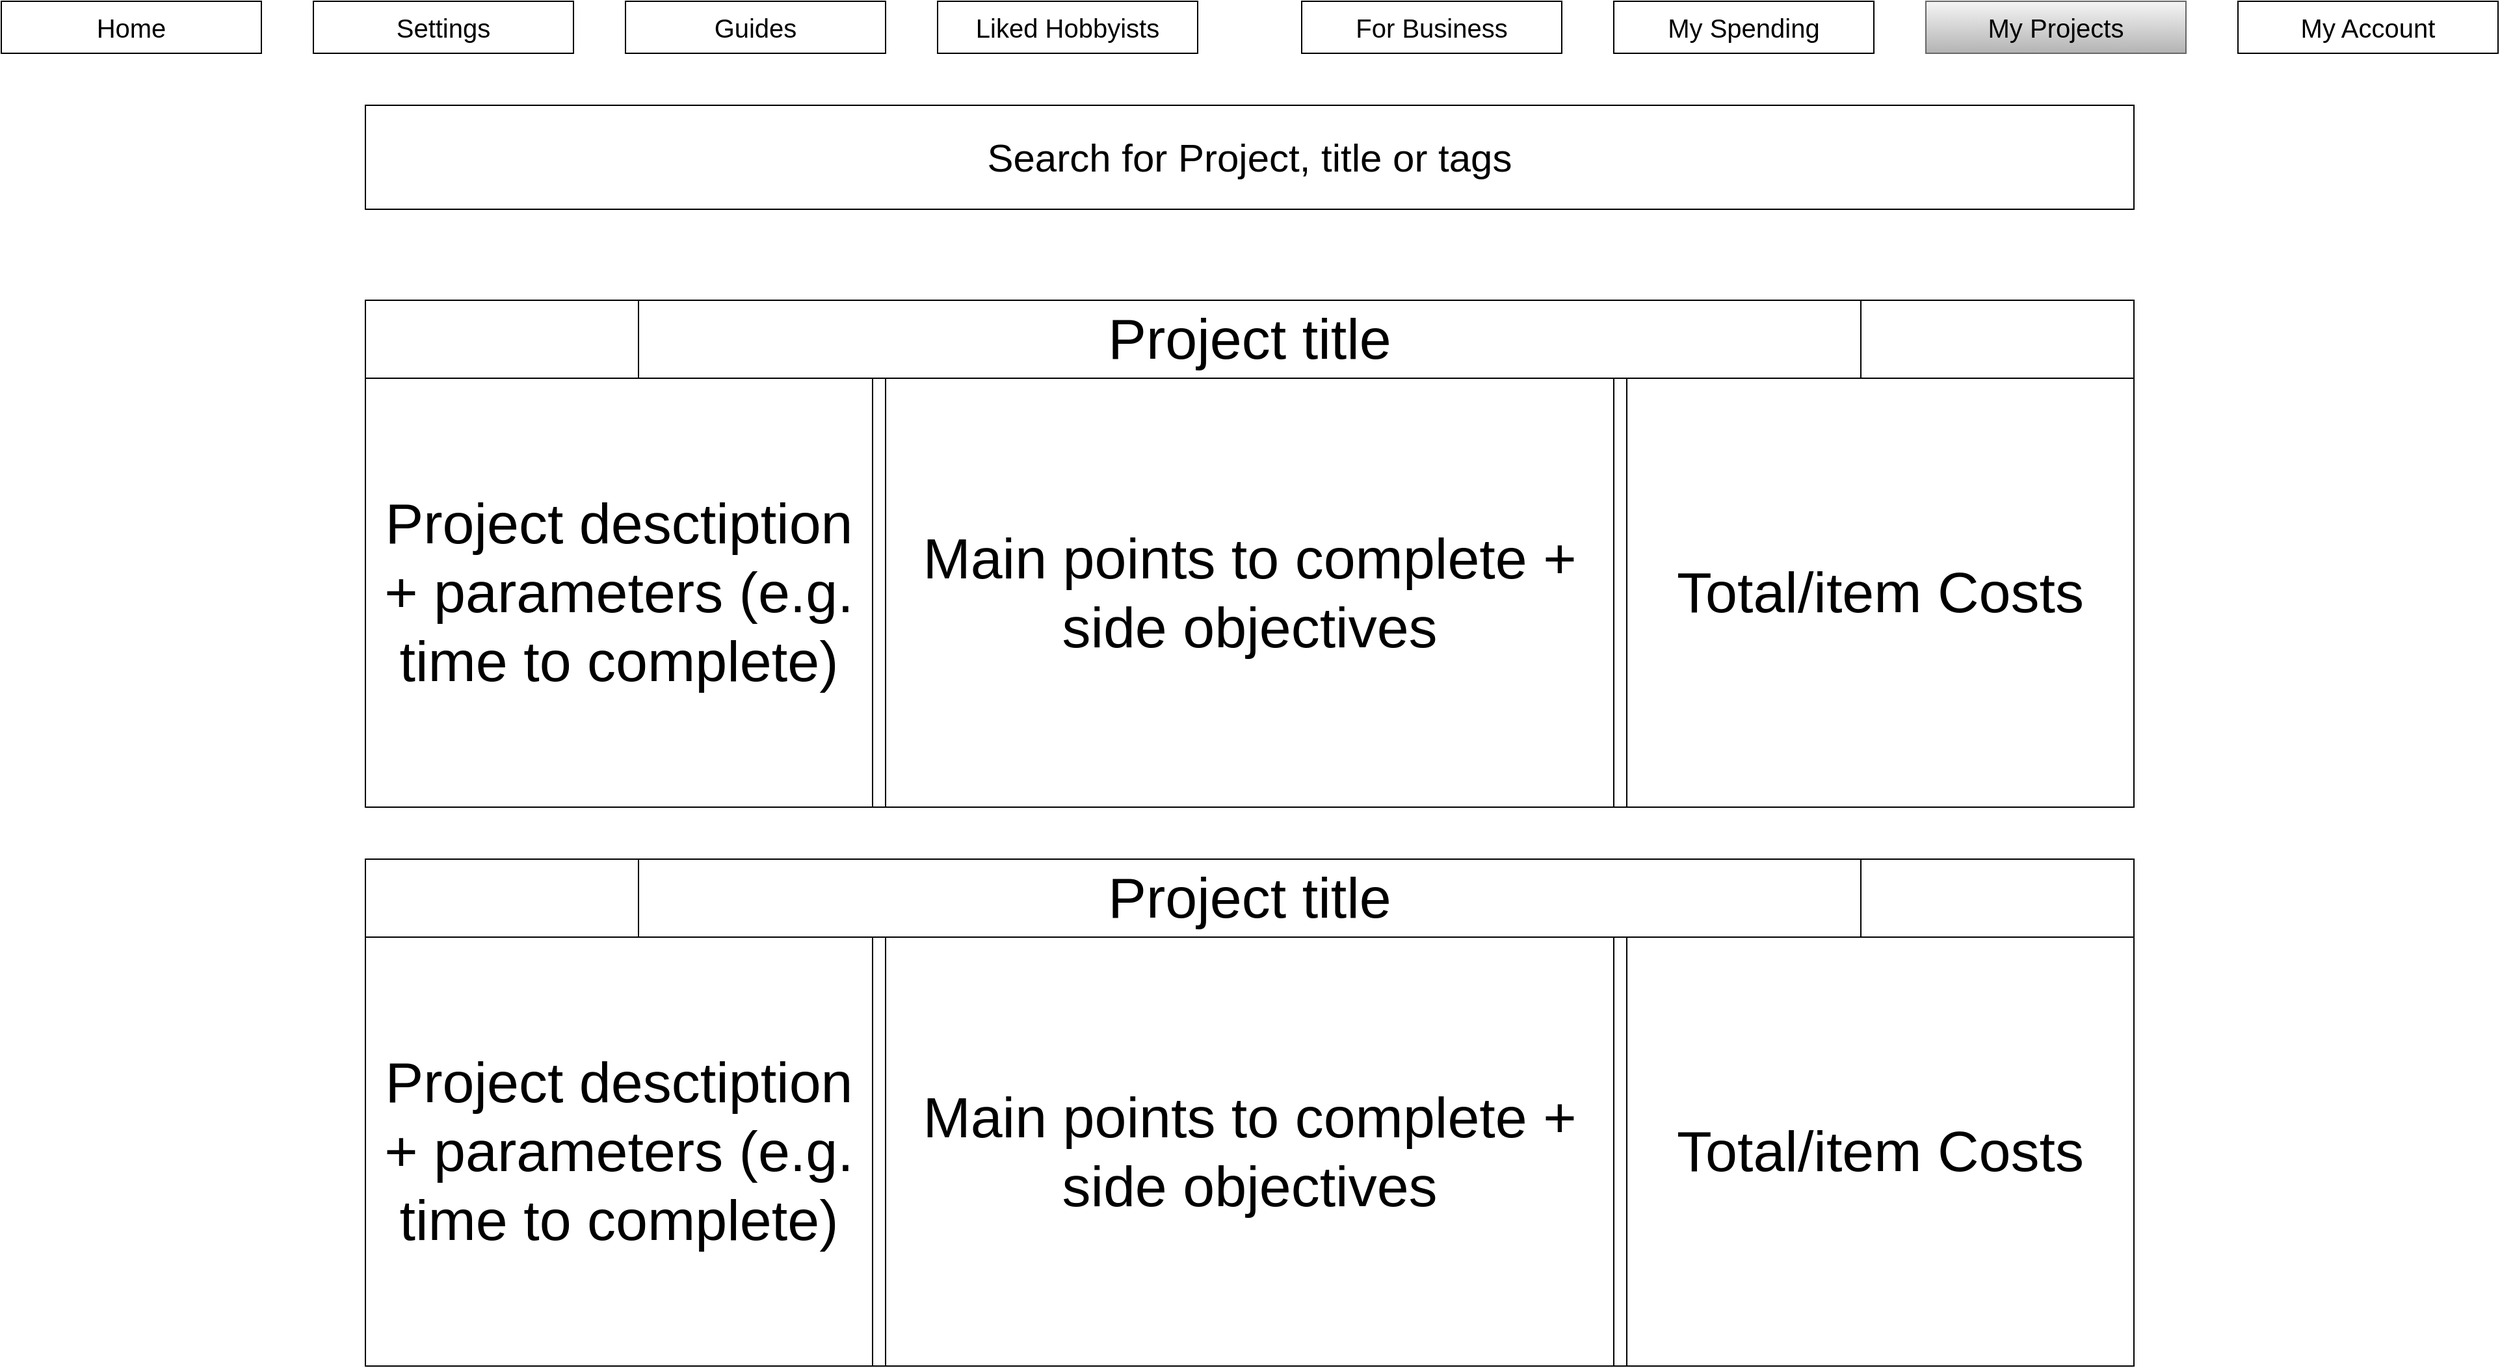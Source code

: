 <mxfile version="20.8.16" type="device" pages="8"><diagram name="Home" id="sbVSTHeEc8Khvn0jCTg0"><mxGraphModel dx="2058" dy="1180" grid="1" gridSize="10" guides="1" tooltips="1" connect="1" arrows="1" fold="1" page="1" pageScale="1" pageWidth="1920" pageHeight="1080" math="0" shadow="0"><root><mxCell id="0"/><mxCell id="1" parent="0"/><mxCell id="GmCFZUTFq7YRnxrkvhaL-1" value="&lt;font style=&quot;font-size: 20px;&quot;&gt;Home&lt;/font&gt;" style="rounded=0;whiteSpace=wrap;html=1;" parent="1" vertex="1"><mxGeometry width="200" height="40" as="geometry"/></mxCell><mxCell id="GmCFZUTFq7YRnxrkvhaL-2" value="&lt;font style=&quot;font-size: 20px;&quot;&gt;My Account&lt;/font&gt;" style="rounded=0;whiteSpace=wrap;html=1;" parent="1" vertex="1"><mxGeometry x="1720" width="200" height="40" as="geometry"/></mxCell><mxCell id="GmCFZUTFq7YRnxrkvhaL-3" value="" style="rounded=0;whiteSpace=wrap;html=1;" parent="1" vertex="1"><mxGeometry x="280" y="230" width="1360" height="390" as="geometry"/></mxCell><mxCell id="GmCFZUTFq7YRnxrkvhaL-6" value="&lt;font style=&quot;font-size: 30px;&quot;&gt;Search for Project, title or tags&lt;/font&gt;" style="rounded=0;whiteSpace=wrap;html=1;" parent="1" vertex="1"><mxGeometry x="280" y="80" width="1360" height="80" as="geometry"/></mxCell><mxCell id="GmCFZUTFq7YRnxrkvhaL-7" value="&lt;font style=&quot;font-size: 20px;&quot;&gt;My Projects&lt;/font&gt;" style="rounded=0;whiteSpace=wrap;html=1;fillColor=#f5f5f5;gradientColor=#b3b3b3;strokeColor=#666666;" parent="1" vertex="1"><mxGeometry x="1480" width="200" height="40" as="geometry"/></mxCell><mxCell id="GmCFZUTFq7YRnxrkvhaL-8" value="&lt;font style=&quot;font-size: 20px;&quot;&gt;My Spending&lt;/font&gt;" style="rounded=0;whiteSpace=wrap;html=1;" parent="1" vertex="1"><mxGeometry x="1240" width="200" height="40" as="geometry"/></mxCell><mxCell id="GmCFZUTFq7YRnxrkvhaL-9" value="&lt;span style=&quot;font-size: 20px;&quot;&gt;Guides&lt;/span&gt;" style="rounded=0;whiteSpace=wrap;html=1;" parent="1" vertex="1"><mxGeometry x="480" width="200" height="40" as="geometry"/></mxCell><mxCell id="GmCFZUTFq7YRnxrkvhaL-10" value="&lt;span style=&quot;font-size: 20px;&quot;&gt;Liked Hobbyists&lt;/span&gt;" style="rounded=0;whiteSpace=wrap;html=1;" parent="1" vertex="1"><mxGeometry x="720" width="200" height="40" as="geometry"/></mxCell><mxCell id="GmCFZUTFq7YRnxrkvhaL-14" value="&lt;font style=&quot;font-size: 44px;&quot;&gt;Project title&lt;/font&gt;" style="rounded=0;whiteSpace=wrap;html=1;fontSize=24;" parent="1" vertex="1"><mxGeometry x="490" y="230" width="940" height="60" as="geometry"/></mxCell><mxCell id="85s8WxTEaQHtq8wKrOcY-1" value="&lt;span style=&quot;font-size: 20px;&quot;&gt;Settings&lt;/span&gt;" style="rounded=0;whiteSpace=wrap;html=1;" parent="1" vertex="1"><mxGeometry x="240" width="200" height="40" as="geometry"/></mxCell><mxCell id="85s8WxTEaQHtq8wKrOcY-2" value="&lt;span style=&quot;font-size: 20px;&quot;&gt;For Business&lt;/span&gt;" style="rounded=0;whiteSpace=wrap;html=1;" parent="1" vertex="1"><mxGeometry x="1000" width="200" height="40" as="geometry"/></mxCell><mxCell id="6GzSkNBztlolmLq8m_NZ-1" value="&lt;font style=&quot;font-size: 44px;&quot;&gt;Total/item Costs&lt;/font&gt;" style="rounded=0;whiteSpace=wrap;html=1;" parent="1" vertex="1"><mxGeometry x="1250" y="290" width="390" height="330" as="geometry"/></mxCell><mxCell id="6GzSkNBztlolmLq8m_NZ-2" value="&lt;font style=&quot;font-size: 44px;&quot;&gt;Main points to complete + side objectives&lt;/font&gt;" style="rounded=0;whiteSpace=wrap;html=1;" parent="1" vertex="1"><mxGeometry x="680" y="290" width="560" height="330" as="geometry"/></mxCell><mxCell id="6GzSkNBztlolmLq8m_NZ-6" value="&lt;font style=&quot;font-size: 44px;&quot;&gt;Project desctiption + parameters (e.g. time to complete)&lt;/font&gt;" style="rounded=0;whiteSpace=wrap;html=1;" parent="1" vertex="1"><mxGeometry x="280" y="290" width="390" height="330" as="geometry"/></mxCell><mxCell id="6HMqZtau38CB8WzoDewl-3" value="" style="rounded=0;whiteSpace=wrap;html=1;" vertex="1" parent="1"><mxGeometry x="280" y="660" width="1360" height="390" as="geometry"/></mxCell><mxCell id="6HMqZtau38CB8WzoDewl-4" value="&lt;font style=&quot;font-size: 44px;&quot;&gt;Project title&lt;/font&gt;" style="rounded=0;whiteSpace=wrap;html=1;fontSize=24;" vertex="1" parent="1"><mxGeometry x="490" y="660" width="940" height="60" as="geometry"/></mxCell><mxCell id="6HMqZtau38CB8WzoDewl-5" value="&lt;font style=&quot;font-size: 44px;&quot;&gt;Total/item Costs&lt;/font&gt;" style="rounded=0;whiteSpace=wrap;html=1;" vertex="1" parent="1"><mxGeometry x="1250" y="720" width="390" height="330" as="geometry"/></mxCell><mxCell id="6HMqZtau38CB8WzoDewl-6" value="&lt;font style=&quot;font-size: 44px;&quot;&gt;Main points to complete + side objectives&lt;/font&gt;" style="rounded=0;whiteSpace=wrap;html=1;" vertex="1" parent="1"><mxGeometry x="680" y="720" width="560" height="330" as="geometry"/></mxCell><mxCell id="6HMqZtau38CB8WzoDewl-7" value="&lt;font style=&quot;font-size: 44px;&quot;&gt;Project desctiption + parameters (e.g. time to complete)&lt;/font&gt;" style="rounded=0;whiteSpace=wrap;html=1;" vertex="1" parent="1"><mxGeometry x="280" y="720" width="390" height="330" as="geometry"/></mxCell></root></mxGraphModel></diagram><diagram id="O-eFL_353cK5m40JCmFn" name="My Spending"><mxGraphModel grid="1" page="1" gridSize="10" guides="1" tooltips="1" connect="1" arrows="1" fold="1" pageScale="1" pageWidth="1920" pageHeight="1080" math="0" shadow="0">&#xa;      <root>&#xa;        <mxCell id="0"/>&#xa;        <mxCell id="1" parent="0"/>&#xa;        <mxCell id="Qk-C6yxF5CyuzVPuHcHw-1" value="&lt;font style=&quot;font-size: 40px;&quot;&gt;My Spending&lt;/font&gt;" style="rounded=0;whiteSpace=wrap;html=1;" vertex="1" parent="1">&#xa;          <mxGeometry x="440" y="40" width="1040" height="80" as="geometry"/>&#xa;        </mxCell>&#xa;        <mxCell id="Qk-C6yxF5CyuzVPuHcHw-2" value="&lt;font style=&quot;font-size: 40px;&quot;&gt;Project - Drop Down&lt;/font&gt;" style="rounded=0;whiteSpace=wrap;html=1;" vertex="1" parent="1">&#xa;          <mxGeometry x="80" y="160" width="640" height="80" as="geometry"/>&#xa;        </mxCell>&#xa;        <mxCell id="rQ4TsWxULD3wKWpOytbA-2" style="edgeStyle=orthogonalEdgeStyle;rounded=0;orthogonalLoop=1;jettySize=auto;html=1;exitX=1;exitY=1;exitDx=0;exitDy=0;entryX=0.5;entryY=0;entryDx=0;entryDy=0;" edge="1" parent="1" source="Qk-C6yxF5CyuzVPuHcHw-3" target="Qk-C6yxF5CyuzVPuHcHw-8">&#xa;          <mxGeometry relative="1" as="geometry"/>&#xa;        </mxCell>&#xa;        <mxCell id="Qk-C6yxF5CyuzVPuHcHw-3" value="&lt;font style=&quot;font-size: 40px;&quot;&gt;List&lt;/font&gt;" style="rounded=0;whiteSpace=wrap;html=1;" vertex="1" parent="1">&#xa;          <mxGeometry x="80" y="280" width="320" height="360" as="geometry"/>&#xa;        </mxCell>&#xa;        <mxCell id="Qk-C6yxF5CyuzVPuHcHw-4" value="&lt;font style=&quot;font-size: 40px;&quot;&gt;Price&lt;/font&gt;" style="rounded=0;whiteSpace=wrap;html=1;" vertex="1" parent="1">&#xa;          <mxGeometry x="400" y="280" width="160" height="360" as="geometry"/>&#xa;        </mxCell>&#xa;        <mxCell id="Qk-C6yxF5CyuzVPuHcHw-5" value="&lt;span style=&quot;font-size: 40px;&quot;&gt;Graph (Likely Pie chart but bar graph preferable)&lt;/span&gt;&lt;div&gt;&lt;span style=&quot;font-size: 40px;&quot;&gt;&lt;br&gt;&lt;/span&gt;&lt;/div&gt;" style="rounded=0;whiteSpace=wrap;html=1;" vertex="1" parent="1">&#xa;          <mxGeometry x="880" y="280" width="960" height="440" as="geometry"/>&#xa;        </mxCell>&#xa;        <mxCell id="Qk-C6yxF5CyuzVPuHcHw-6" value="&lt;font style=&quot;font-size: 40px;&quot;&gt;My Spending&lt;/font&gt;" style="rounded=0;whiteSpace=wrap;html=1;" vertex="1" parent="1">&#xa;          <mxGeometry x="880" y="160" width="480" height="80" as="geometry"/>&#xa;        </mxCell>&#xa;        <mxCell id="Qk-C6yxF5CyuzVPuHcHw-7" value="&lt;font style=&quot;font-size: 40px;&quot;&gt;Date - Date&lt;/font&gt;" style="rounded=0;whiteSpace=wrap;html=1;" vertex="1" parent="1">&#xa;          <mxGeometry x="1360" y="160" width="480" height="80" as="geometry"/>&#xa;        </mxCell>&#xa;        <mxCell id="Qk-C6yxF5CyuzVPuHcHw-8" value="&lt;font style=&quot;font-size: 40px;&quot;&gt;Budget Left&lt;/font&gt;" style="rounded=0;whiteSpace=wrap;html=1;" vertex="1" parent="1">&#xa;          <mxGeometry x="80" y="880" width="640" height="80" as="geometry"/>&#xa;        </mxCell>&#xa;        <mxCell id="rQ4TsWxULD3wKWpOytbA-1" value="&lt;font style=&quot;font-size: 20px;&quot;&gt;Home&lt;/font&gt;" style="rounded=0;whiteSpace=wrap;html=1;" vertex="1" parent="1">&#xa;          <mxGeometry width="200" height="40" as="geometry"/>&#xa;        </mxCell>&#xa;        <mxCell id="rQ4TsWxULD3wKWpOytbA-4" value="&lt;font style=&quot;font-size: 40px;&quot;&gt;Expanding&lt;/font&gt;" style="text;strokeColor=none;align=center;fillColor=none;html=1;verticalAlign=middle;whiteSpace=wrap;rounded=0;" vertex="1" parent="1">&#xa;          <mxGeometry x="430" y="750" width="260" height="100" as="geometry"/>&#xa;        </mxCell>&#xa;        <mxCell id="R5dMMhjgEsjYq8YBJ-na-1" value="&lt;font style=&quot;font-size: 20px;&quot;&gt;My Account&lt;/font&gt;" style="rounded=0;whiteSpace=wrap;html=1;" vertex="1" parent="1">&#xa;          <mxGeometry x="1720" width="200" height="40" as="geometry"/>&#xa;        </mxCell>&#xa;        <mxCell id="M_zQXc0IEzBqkwv7d2Im-1" value="&lt;font style=&quot;font-size: 40px;&quot;&gt;Business&lt;/font&gt;" style="rounded=0;whiteSpace=wrap;html=1;" vertex="1" parent="1">&#xa;          <mxGeometry x="560" y="280" width="160" height="360" as="geometry"/>&#xa;        </mxCell>&#xa;        <mxCell id="cPVpolEov6kdL0g1g1m7-1" value="&lt;font style=&quot;font-size: 20px;&quot;&gt;Home&lt;/font&gt;" style="rounded=0;whiteSpace=wrap;html=1;" vertex="1" parent="1">&#xa;          <mxGeometry width="200" height="40" as="geometry"/>&#xa;        </mxCell>&#xa;        <mxCell id="cPVpolEov6kdL0g1g1m7-2" value="&lt;font style=&quot;font-size: 20px;&quot;&gt;My Account&lt;/font&gt;" style="rounded=0;whiteSpace=wrap;html=1;" vertex="1" parent="1">&#xa;          <mxGeometry x="1720" width="200" height="40" as="geometry"/>&#xa;        </mxCell>&#xa;        <mxCell id="cPVpolEov6kdL0g1g1m7-3" value="&lt;font style=&quot;font-size: 20px;&quot;&gt;My Logs&lt;/font&gt;" style="rounded=0;whiteSpace=wrap;html=1;" vertex="1" parent="1">&#xa;          <mxGeometry x="1480" width="200" height="40" as="geometry"/>&#xa;        </mxCell>&#xa;        <mxCell id="cPVpolEov6kdL0g1g1m7-4" value="&lt;font style=&quot;font-size: 20px;&quot;&gt;My Spending&lt;/font&gt;" style="rounded=0;whiteSpace=wrap;html=1;" vertex="1" parent="1">&#xa;          <mxGeometry x="1240" width="200" height="40" as="geometry"/>&#xa;        </mxCell>&#xa;        <mxCell id="cPVpolEov6kdL0g1g1m7-5" value="&lt;span style=&quot;font-size: 20px;&quot;&gt;Guides&lt;/span&gt;" style="rounded=0;whiteSpace=wrap;html=1;" vertex="1" parent="1">&#xa;          <mxGeometry x="480" width="200" height="40" as="geometry"/>&#xa;        </mxCell>&#xa;        <mxCell id="cPVpolEov6kdL0g1g1m7-6" value="&lt;span style=&quot;font-size: 20px;&quot;&gt;Liked Hobbyists&lt;/span&gt;" style="rounded=0;whiteSpace=wrap;html=1;" vertex="1" parent="1">&#xa;          <mxGeometry x="720" width="200" height="40" as="geometry"/>&#xa;        </mxCell>&#xa;        <mxCell id="cPVpolEov6kdL0g1g1m7-7" value="&lt;span style=&quot;font-size: 20px;&quot;&gt;Settings&lt;/span&gt;" style="rounded=0;whiteSpace=wrap;html=1;" vertex="1" parent="1">&#xa;          <mxGeometry x="240" width="200" height="40" as="geometry"/>&#xa;        </mxCell>&#xa;        <mxCell id="cPVpolEov6kdL0g1g1m7-8" value="&lt;span style=&quot;font-size: 20px;&quot;&gt;For Business&lt;/span&gt;" style="rounded=0;whiteSpace=wrap;html=1;" vertex="1" parent="1">&#xa;          <mxGeometry x="1000" width="200" height="40" as="geometry"/>&#xa;        </mxCell>&#xa;      </root>&#xa;    </mxGraphModel></diagram><diagram id="5CjeC6vP6nMVvRANcOw8" name="My Logs"><mxGraphModel grid="1" page="1" gridSize="10" guides="1" tooltips="1" connect="1" arrows="1" fold="1" pageScale="1" pageWidth="1920" pageHeight="1080" math="0" shadow="0">&#xa;      <root>&#xa;        <mxCell id="0"/>&#xa;        <mxCell id="1" parent="0"/>&#xa;        <mxCell id="EGg2qbULmWdiALJaKu0B-1" value="&lt;font style=&quot;font-size: 20px;&quot;&gt;Home&lt;/font&gt;" style="rounded=0;whiteSpace=wrap;html=1;" vertex="1" parent="1">&#xa;          <mxGeometry width="200" height="40" as="geometry"/>&#xa;        </mxCell>&#xa;        <mxCell id="2NyzH66EQGALbeiwvmcz-1" value="&lt;font style=&quot;font-size: 40px;&quot;&gt;My Logs&lt;/font&gt;" style="rounded=0;whiteSpace=wrap;html=1;" vertex="1" parent="1">&#xa;          <mxGeometry x="440" y="40" width="1040" height="80" as="geometry"/>&#xa;        </mxCell>&#xa;        <mxCell id="NV8GbnrxALti_1ooOaKt-1" value="&lt;font style=&quot;font-size: 40px;&quot;&gt;Latest Project&lt;/font&gt;" style="rounded=0;whiteSpace=wrap;html=1;" vertex="1" parent="1">&#xa;          <mxGeometry x="160" y="160" width="480" height="80" as="geometry"/>&#xa;        </mxCell>&#xa;        <mxCell id="NV8GbnrxALti_1ooOaKt-2" value="&lt;font style=&quot;font-size: 40px;&quot;&gt;My Projects&lt;/font&gt;" style="rounded=0;whiteSpace=wrap;html=1;" vertex="1" parent="1">&#xa;          <mxGeometry x="1280" y="160" width="480" height="80" as="geometry"/>&#xa;        </mxCell>&#xa;        <mxCell id="NV8GbnrxALti_1ooOaKt-3" value="&lt;font style=&quot;font-size: 40px;&quot;&gt;P1&lt;/font&gt;" style="rounded=0;whiteSpace=wrap;html=1;" vertex="1" parent="1">&#xa;          <mxGeometry x="1280" y="320" width="240" height="80" as="geometry"/>&#xa;        </mxCell>&#xa;        <mxCell id="NV8GbnrxALti_1ooOaKt-6" value="&lt;font style=&quot;font-size: 40px;&quot;&gt;Date&lt;/font&gt;" style="rounded=0;whiteSpace=wrap;html=1;" vertex="1" parent="1">&#xa;          <mxGeometry x="1520" y="320" width="240" height="80" as="geometry"/>&#xa;        </mxCell>&#xa;        <mxCell id="NV8GbnrxALti_1ooOaKt-7" value="&lt;font style=&quot;font-size: 40px;&quot;&gt;P2&lt;/font&gt;" style="rounded=0;whiteSpace=wrap;html=1;" vertex="1" parent="1">&#xa;          <mxGeometry x="1280" y="400" width="240" height="80" as="geometry"/>&#xa;        </mxCell>&#xa;        <mxCell id="NV8GbnrxALti_1ooOaKt-8" value="&lt;font style=&quot;font-size: 40px;&quot;&gt;Date&lt;/font&gt;" style="rounded=0;whiteSpace=wrap;html=1;" vertex="1" parent="1">&#xa;          <mxGeometry x="1520" y="400" width="240" height="80" as="geometry"/>&#xa;        </mxCell>&#xa;        <mxCell id="NV8GbnrxALti_1ooOaKt-9" value="&lt;font style=&quot;font-size: 40px;&quot;&gt;P3&lt;/font&gt;" style="rounded=0;whiteSpace=wrap;html=1;" vertex="1" parent="1">&#xa;          <mxGeometry x="1280" y="480" width="240" height="80" as="geometry"/>&#xa;        </mxCell>&#xa;        <mxCell id="NV8GbnrxALti_1ooOaKt-10" value="&lt;font style=&quot;font-size: 40px;&quot;&gt;Date&lt;/font&gt;" style="rounded=0;whiteSpace=wrap;html=1;" vertex="1" parent="1">&#xa;          <mxGeometry x="1520" y="480" width="240" height="80" as="geometry"/>&#xa;        </mxCell>&#xa;        <mxCell id="NV8GbnrxALti_1ooOaKt-11" value="&lt;font style=&quot;font-size: 40px;&quot;&gt;P4&lt;/font&gt;" style="rounded=0;whiteSpace=wrap;html=1;" vertex="1" parent="1">&#xa;          <mxGeometry x="1280" y="560" width="240" height="80" as="geometry"/>&#xa;        </mxCell>&#xa;        <mxCell id="NV8GbnrxALti_1ooOaKt-12" value="&lt;font style=&quot;font-size: 40px;&quot;&gt;Date&lt;/font&gt;" style="rounded=0;whiteSpace=wrap;html=1;" vertex="1" parent="1">&#xa;          <mxGeometry x="1520" y="560" width="240" height="80" as="geometry"/>&#xa;        </mxCell>&#xa;        <mxCell id="RJg0xEHgqa58KW8iP3YO-1" style="edgeStyle=orthogonalEdgeStyle;rounded=0;orthogonalLoop=1;jettySize=auto;html=1;exitX=0.5;exitY=1;exitDx=0;exitDy=0;" edge="1" parent="1" source="zrLupeV8P1_wbBZfBxP9-1">&#xa;          <mxGeometry relative="1" as="geometry">&#xa;            <mxPoint x="320" y="1070" as="targetPoint"/>&#xa;          </mxGeometry>&#xa;        </mxCell>&#xa;        <mxCell id="zrLupeV8P1_wbBZfBxP9-1" value="&lt;font style=&quot;font-size: 40px;&quot;&gt;Todo List&lt;/font&gt;" style="rounded=0;whiteSpace=wrap;html=1;" vertex="1" parent="1">&#xa;          <mxGeometry x="160" y="280" width="320" height="360" as="geometry"/>&#xa;        </mxCell>&#xa;        <mxCell id="hljSt8gf0urvJjKuXrvA-1" value="&lt;font style=&quot;font-size: 40px;&quot;&gt;Date&lt;/font&gt;&lt;div&gt;&lt;font style=&quot;font-size: 40px;&quot;&gt;Finished&lt;/font&gt;&lt;/div&gt;" style="rounded=0;whiteSpace=wrap;html=1;" vertex="1" parent="1">&#xa;          <mxGeometry x="480" y="280" width="160" height="360" as="geometry"/>&#xa;        </mxCell>&#xa;        <mxCell id="LybvA4QUG5oalUBe316i-1" value="&lt;font style=&quot;font-size: 40px;&quot;&gt;Expanding&lt;/font&gt;" style="text;strokeColor=none;align=center;fillColor=none;html=1;verticalAlign=middle;whiteSpace=wrap;rounded=0;" vertex="1" parent="1">&#xa;          <mxGeometry x="400" y="750" width="260" height="100" as="geometry"/>&#xa;        </mxCell>&#xa;        <mxCell id="AD9WpxaWhbjdMQM16wyf-1" value="&lt;font style=&quot;font-size: 20px;&quot;&gt;My Account&lt;/font&gt;" style="rounded=0;whiteSpace=wrap;html=1;" vertex="1" parent="1">&#xa;          <mxGeometry x="1720" width="200" height="40" as="geometry"/>&#xa;        </mxCell>&#xa;        <mxCell id="9nKMUua1_T5IygAyl0oa-1" value="&lt;font style=&quot;font-size: 20px;&quot;&gt;Home&lt;/font&gt;" style="rounded=0;whiteSpace=wrap;html=1;" vertex="1" parent="1">&#xa;          <mxGeometry width="200" height="40" as="geometry"/>&#xa;        </mxCell>&#xa;        <mxCell id="9nKMUua1_T5IygAyl0oa-2" value="&lt;font style=&quot;font-size: 20px;&quot;&gt;My Account&lt;/font&gt;" style="rounded=0;whiteSpace=wrap;html=1;" vertex="1" parent="1">&#xa;          <mxGeometry x="1720" width="200" height="40" as="geometry"/>&#xa;        </mxCell>&#xa;        <mxCell id="9nKMUua1_T5IygAyl0oa-3" value="&lt;font style=&quot;font-size: 20px;&quot;&gt;My Logs&lt;/font&gt;" style="rounded=0;whiteSpace=wrap;html=1;" vertex="1" parent="1">&#xa;          <mxGeometry x="1480" width="200" height="40" as="geometry"/>&#xa;        </mxCell>&#xa;        <mxCell id="9nKMUua1_T5IygAyl0oa-4" value="&lt;font style=&quot;font-size: 20px;&quot;&gt;My Spending&lt;/font&gt;" style="rounded=0;whiteSpace=wrap;html=1;" vertex="1" parent="1">&#xa;          <mxGeometry x="1240" width="200" height="40" as="geometry"/>&#xa;        </mxCell>&#xa;        <mxCell id="9nKMUua1_T5IygAyl0oa-5" value="&lt;span style=&quot;font-size: 20px;&quot;&gt;Guides&lt;/span&gt;" style="rounded=0;whiteSpace=wrap;html=1;" vertex="1" parent="1">&#xa;          <mxGeometry x="480" width="200" height="40" as="geometry"/>&#xa;        </mxCell>&#xa;        <mxCell id="9nKMUua1_T5IygAyl0oa-6" value="&lt;span style=&quot;font-size: 20px;&quot;&gt;Liked Hobbyists&lt;/span&gt;" style="rounded=0;whiteSpace=wrap;html=1;" vertex="1" parent="1">&#xa;          <mxGeometry x="720" width="200" height="40" as="geometry"/>&#xa;        </mxCell>&#xa;        <mxCell id="9nKMUua1_T5IygAyl0oa-7" value="&lt;span style=&quot;font-size: 20px;&quot;&gt;Settings&lt;/span&gt;" style="rounded=0;whiteSpace=wrap;html=1;" vertex="1" parent="1">&#xa;          <mxGeometry x="240" width="200" height="40" as="geometry"/>&#xa;        </mxCell>&#xa;        <mxCell id="9nKMUua1_T5IygAyl0oa-8" value="&lt;span style=&quot;font-size: 20px;&quot;&gt;For Business&lt;/span&gt;" style="rounded=0;whiteSpace=wrap;html=1;" vertex="1" parent="1">&#xa;          <mxGeometry x="1000" width="200" height="40" as="geometry"/>&#xa;        </mxCell>&#xa;      </root>&#xa;    </mxGraphModel></diagram><diagram id="LKQV3p83h1hl-bAapN0g" name="Current Project Creator"><mxGraphModel grid="1" page="1" gridSize="10" guides="1" tooltips="1" connect="1" arrows="1" fold="1" pageScale="1" pageWidth="1920" pageHeight="1080" math="0" shadow="0">&#xa;      <root>&#xa;        <mxCell id="0"/>&#xa;        <mxCell id="1" parent="0"/>&#xa;        <mxCell id="zFybRp19xdnBFc7QdkN5-1" value="&lt;font style=&quot;font-size: 40px;&quot;&gt;My Current Project&lt;/font&gt;" style="rounded=0;whiteSpace=wrap;html=1;" vertex="1" parent="1">&#xa;          <mxGeometry x="440" y="40" width="1040" height="80" as="geometry"/>&#xa;        </mxCell>&#xa;        <mxCell id="U9ZXl2ZZzEUxtcL5WbZf-1" value="&lt;span style=&quot;font-size: 40px;&quot;&gt;Last Updated - Date&lt;/span&gt;" style="rounded=0;whiteSpace=wrap;html=1;" vertex="1" parent="1">&#xa;          <mxGeometry x="960" y="160" width="400" height="80" as="geometry"/>&#xa;        </mxCell>&#xa;        <mxCell id="xBqjIGbbj-DfptGHzKfU-1" value="&lt;span style=&quot;font-size: 40px; background-color: initial;&quot;&gt;Instructions List -&amp;nbsp;&lt;/span&gt;&lt;div&gt;&lt;span style=&quot;font-size: 40px; background-color: initial;&quot;&gt;Each Instruction is an update post&lt;/span&gt;&lt;/div&gt;" style="rounded=0;whiteSpace=wrap;html=1;" vertex="1" parent="1">&#xa;          <mxGeometry x="80" y="160" width="800" height="440" as="geometry"/>&#xa;        </mxCell>&#xa;        <mxCell id="xBqjIGbbj-DfptGHzKfU-2" value="&lt;font style=&quot;font-size: 37px;&quot;&gt;Timeline -&amp;nbsp;&lt;/font&gt;&lt;div style=&quot;font-size: 37px;&quot;&gt;&lt;font style=&quot;font-size: 37px;&quot;&gt;Start date-End date&lt;/font&gt;&lt;/div&gt;" style="rounded=0;whiteSpace=wrap;html=1;" vertex="1" parent="1">&#xa;          <mxGeometry x="1440" y="160" width="400" height="80" as="geometry"/>&#xa;        </mxCell>&#xa;        <mxCell id="xBqjIGbbj-DfptGHzKfU-3" value="&lt;span style=&quot;font-size: 40px;&quot;&gt;Create&lt;/span&gt;" style="rounded=0;whiteSpace=wrap;html=1;" vertex="1" parent="1">&#xa;          <mxGeometry x="80" y="640" width="240" height="80" as="geometry"/>&#xa;        </mxCell>&#xa;        <mxCell id="xBqjIGbbj-DfptGHzKfU-6" value="&lt;span style=&quot;font-size: 40px;&quot;&gt;Delete&lt;/span&gt;" style="rounded=0;whiteSpace=wrap;html=1;" vertex="1" parent="1">&#xa;          <mxGeometry x="360" y="640" width="240" height="80" as="geometry"/>&#xa;        </mxCell>&#xa;        <mxCell id="xBqjIGbbj-DfptGHzKfU-7" value="&lt;span style=&quot;font-size: 40px;&quot;&gt;Update&lt;/span&gt;" style="rounded=0;whiteSpace=wrap;html=1;" vertex="1" parent="1">&#xa;          <mxGeometry x="640" y="640" width="240" height="80" as="geometry"/>&#xa;        </mxCell>&#xa;        <mxCell id="xBqjIGbbj-DfptGHzKfU-8" value="&lt;span style=&quot;font-size: 40px; background-color: initial;&quot;&gt;Todo List&lt;/span&gt;" style="rounded=0;whiteSpace=wrap;html=1;" vertex="1" parent="1">&#xa;          <mxGeometry x="960" y="280" width="720" height="440" as="geometry"/>&#xa;        </mxCell>&#xa;        <mxCell id="xBqjIGbbj-DfptGHzKfU-9" value="&lt;span style=&quot;font-size: 40px;&quot;&gt;Date&lt;/span&gt;" style="rounded=0;whiteSpace=wrap;html=1;" vertex="1" parent="1">&#xa;          <mxGeometry x="1680" y="280" width="160" height="440" as="geometry"/>&#xa;        </mxCell>&#xa;        <mxCell id="xBqjIGbbj-DfptGHzKfU-10" value="&lt;span style=&quot;font-size: 40px; background-color: initial;&quot;&gt;Media&lt;/span&gt;" style="rounded=0;whiteSpace=wrap;html=1;" vertex="1" parent="1">&#xa;          <mxGeometry x="360" y="760" width="520" height="280" as="geometry"/>&#xa;        </mxCell>&#xa;        <mxCell id="xBqjIGbbj-DfptGHzKfU-11" value="&lt;span style=&quot;font-size: 40px;&quot;&gt;Attach media&lt;/span&gt;" style="rounded=0;whiteSpace=wrap;html=1;" vertex="1" parent="1">&#xa;          <mxGeometry x="80" y="760" width="240" height="80" as="geometry"/>&#xa;        </mxCell>&#xa;        <mxCell id="xBqjIGbbj-DfptGHzKfU-12" value="&lt;span style=&quot;font-size: 40px;&quot;&gt;Remove media&lt;/span&gt;" style="rounded=0;whiteSpace=wrap;html=1;" vertex="1" parent="1">&#xa;          <mxGeometry x="80" y="840" width="240" height="80" as="geometry"/>&#xa;        </mxCell>&#xa;        <mxCell id="ezO7EVV87qKu0jEUSXfp-1" value="&lt;font style=&quot;font-size: 20px;&quot;&gt;Home&lt;/font&gt;" style="rounded=0;whiteSpace=wrap;html=1;" vertex="1" parent="1">&#xa;          <mxGeometry width="200" height="40" as="geometry"/>&#xa;        </mxCell>&#xa;        <mxCell id="PefHsWaFl8d-mAfI-AHs-1" value="&lt;font style=&quot;font-size: 20px;&quot;&gt;My Account&lt;/font&gt;" style="rounded=0;whiteSpace=wrap;html=1;" vertex="1" parent="1">&#xa;          <mxGeometry x="1720" width="200" height="40" as="geometry"/>&#xa;        </mxCell>&#xa;        <mxCell id="LKCaOf8__rim_SxG-JOb-1" value="&lt;span style=&quot;font-size: 40px; background-color: initial;&quot;&gt;Materials List&lt;/span&gt;" style="rounded=0;whiteSpace=wrap;html=1;" vertex="1" parent="1">&#xa;          <mxGeometry x="960" y="760" width="520" height="280" as="geometry"/>&#xa;        </mxCell>&#xa;        <mxCell id="LKCaOf8__rim_SxG-JOb-2" value="&lt;span style=&quot;font-size: 40px; background-color: initial;&quot;&gt;Price&lt;/span&gt;" style="rounded=0;whiteSpace=wrap;html=1;" vertex="1" parent="1">&#xa;          <mxGeometry x="1480" y="760" width="120" height="280" as="geometry"/>&#xa;        </mxCell>&#xa;        <mxCell id="LKCaOf8__rim_SxG-JOb-3" value="&lt;span style=&quot;background-color: initial;&quot;&gt;&lt;font style=&quot;font-size: 20px;&quot;&gt;Business&lt;/font&gt;&lt;/span&gt;" style="rounded=0;whiteSpace=wrap;html=1;" vertex="1" parent="1">&#xa;          <mxGeometry x="1600" y="760" width="120" height="280" as="geometry"/>&#xa;        </mxCell>&#xa;        <mxCell id="LKCaOf8__rim_SxG-JOb-4" value="&lt;span style=&quot;font-size: 40px;&quot;&gt;Add&lt;/span&gt;" style="rounded=0;whiteSpace=wrap;html=1;" vertex="1" parent="1">&#xa;          <mxGeometry x="1720" y="800" width="120" height="80" as="geometry"/>&#xa;        </mxCell>&#xa;        <mxCell id="LKCaOf8__rim_SxG-JOb-5" value="&lt;font style=&quot;font-size: 20px;&quot;&gt;Remove&lt;/font&gt;" style="rounded=0;whiteSpace=wrap;html=1;" vertex="1" parent="1">&#xa;          <mxGeometry x="1720" y="920" width="120" height="80" as="geometry"/>&#xa;        </mxCell>&#xa;        <mxCell id="acH38Jpm8Inm5_w0t7g2-1" value="&lt;font style=&quot;font-size: 20px;&quot;&gt;Home&lt;/font&gt;" style="rounded=0;whiteSpace=wrap;html=1;" vertex="1" parent="1">&#xa;          <mxGeometry width="200" height="40" as="geometry"/>&#xa;        </mxCell>&#xa;        <mxCell id="acH38Jpm8Inm5_w0t7g2-2" value="&lt;font style=&quot;font-size: 20px;&quot;&gt;My Account&lt;/font&gt;" style="rounded=0;whiteSpace=wrap;html=1;" vertex="1" parent="1">&#xa;          <mxGeometry x="1720" width="200" height="40" as="geometry"/>&#xa;        </mxCell>&#xa;        <mxCell id="acH38Jpm8Inm5_w0t7g2-3" value="&lt;font style=&quot;font-size: 20px;&quot;&gt;My Logs&lt;/font&gt;" style="rounded=0;whiteSpace=wrap;html=1;" vertex="1" parent="1">&#xa;          <mxGeometry x="1480" width="200" height="40" as="geometry"/>&#xa;        </mxCell>&#xa;        <mxCell id="acH38Jpm8Inm5_w0t7g2-4" value="&lt;font style=&quot;font-size: 20px;&quot;&gt;My Spending&lt;/font&gt;" style="rounded=0;whiteSpace=wrap;html=1;" vertex="1" parent="1">&#xa;          <mxGeometry x="1240" width="200" height="40" as="geometry"/>&#xa;        </mxCell>&#xa;        <mxCell id="acH38Jpm8Inm5_w0t7g2-5" value="&lt;span style=&quot;font-size: 20px;&quot;&gt;Guides&lt;/span&gt;" style="rounded=0;whiteSpace=wrap;html=1;" vertex="1" parent="1">&#xa;          <mxGeometry x="480" width="200" height="40" as="geometry"/>&#xa;        </mxCell>&#xa;        <mxCell id="acH38Jpm8Inm5_w0t7g2-6" value="&lt;span style=&quot;font-size: 20px;&quot;&gt;Liked Hobbyists&lt;/span&gt;" style="rounded=0;whiteSpace=wrap;html=1;" vertex="1" parent="1">&#xa;          <mxGeometry x="720" width="200" height="40" as="geometry"/>&#xa;        </mxCell>&#xa;        <mxCell id="acH38Jpm8Inm5_w0t7g2-7" value="&lt;span style=&quot;font-size: 20px;&quot;&gt;Settings&lt;/span&gt;" style="rounded=0;whiteSpace=wrap;html=1;" vertex="1" parent="1">&#xa;          <mxGeometry x="240" width="200" height="40" as="geometry"/>&#xa;        </mxCell>&#xa;        <mxCell id="acH38Jpm8Inm5_w0t7g2-8" value="&lt;span style=&quot;font-size: 20px;&quot;&gt;For Business&lt;/span&gt;" style="rounded=0;whiteSpace=wrap;html=1;" vertex="1" parent="1">&#xa;          <mxGeometry x="1000" width="200" height="40" as="geometry"/>&#xa;        </mxCell>&#xa;        <mxCell id="7SIi7D0WxVthKjNlBFB_-1" value="&lt;span style=&quot;font-size: 40px;&quot;&gt;Post&lt;/span&gt;" style="rounded=0;whiteSpace=wrap;html=1;" vertex="1" parent="1">&#xa;          <mxGeometry x="80" y="920" width="240" height="80" as="geometry"/>&#xa;        </mxCell>&#xa;      </root>&#xa;    </mxGraphModel></diagram><diagram id="lm6YlrYn_uBT9b5enFdb" name="Current Project Viewer"><mxGraphModel grid="1" page="1" gridSize="10" guides="1" tooltips="1" connect="1" arrows="1" fold="1" pageScale="1" pageWidth="1920" pageHeight="1080" math="0" shadow="0">&#xa;      <root>&#xa;        <mxCell id="0"/>&#xa;        <mxCell id="1" parent="0"/>&#xa;        <mxCell id="xWE7inD5CVv-ESvl17m1-1" value="&lt;font style=&quot;font-size: 20px;&quot;&gt;Home&lt;/font&gt;" style="rounded=0;whiteSpace=wrap;html=1;" vertex="1" parent="1">&#xa;          <mxGeometry width="200" height="40" as="geometry"/>&#xa;        </mxCell>&#xa;        <mxCell id="xWE7inD5CVv-ESvl17m1-2" value="&lt;font style=&quot;font-size: 20px;&quot;&gt;My Account&lt;/font&gt;" style="rounded=0;whiteSpace=wrap;html=1;" vertex="1" parent="1">&#xa;          <mxGeometry x="1720" width="200" height="40" as="geometry"/>&#xa;        </mxCell>&#xa;        <mxCell id="xWE7inD5CVv-ESvl17m1-3" value="&lt;font style=&quot;font-size: 20px;&quot;&gt;My Logs&lt;/font&gt;" style="rounded=0;whiteSpace=wrap;html=1;" vertex="1" parent="1">&#xa;          <mxGeometry x="1480" width="200" height="40" as="geometry"/>&#xa;        </mxCell>&#xa;        <mxCell id="xWE7inD5CVv-ESvl17m1-4" value="&lt;font style=&quot;font-size: 20px;&quot;&gt;My Spending&lt;/font&gt;" style="rounded=0;whiteSpace=wrap;html=1;" vertex="1" parent="1">&#xa;          <mxGeometry x="1240" width="200" height="40" as="geometry"/>&#xa;        </mxCell>&#xa;        <mxCell id="xWE7inD5CVv-ESvl17m1-5" value="&lt;span style=&quot;font-size: 20px;&quot;&gt;Guides&lt;/span&gt;" style="rounded=0;whiteSpace=wrap;html=1;" vertex="1" parent="1">&#xa;          <mxGeometry x="480" width="200" height="40" as="geometry"/>&#xa;        </mxCell>&#xa;        <mxCell id="xWE7inD5CVv-ESvl17m1-6" value="&lt;span style=&quot;font-size: 20px;&quot;&gt;Liked Hobbyists&lt;/span&gt;" style="rounded=0;whiteSpace=wrap;html=1;" vertex="1" parent="1">&#xa;          <mxGeometry x="720" width="200" height="40" as="geometry"/>&#xa;        </mxCell>&#xa;        <mxCell id="xWE7inD5CVv-ESvl17m1-7" value="&lt;span style=&quot;font-size: 20px;&quot;&gt;Settings&lt;/span&gt;" style="rounded=0;whiteSpace=wrap;html=1;" vertex="1" parent="1">&#xa;          <mxGeometry x="240" width="200" height="40" as="geometry"/>&#xa;        </mxCell>&#xa;        <mxCell id="xWE7inD5CVv-ESvl17m1-8" value="&lt;span style=&quot;font-size: 20px;&quot;&gt;For Business&lt;/span&gt;" style="rounded=0;whiteSpace=wrap;html=1;" vertex="1" parent="1">&#xa;          <mxGeometry x="1000" width="200" height="40" as="geometry"/>&#xa;        </mxCell>&#xa;        <mxCell id="Q_MRXvC4T43gOPtEjUyF-1" value="&lt;font style=&quot;font-size: 40px;&quot;&gt;The Current Project&lt;/font&gt;" style="rounded=0;whiteSpace=wrap;html=1;" vertex="1" parent="1">&#xa;          <mxGeometry x="440" y="40" width="1040" height="80" as="geometry"/>&#xa;        </mxCell>&#xa;        <mxCell id="kw1WchRg1yLVyk9eOPbb-1" value="&lt;span style=&quot;font-size: 40px;&quot;&gt;Last Updated - Date&lt;/span&gt;" style="rounded=0;whiteSpace=wrap;html=1;" vertex="1" parent="1">&#xa;          <mxGeometry x="960" y="160" width="400" height="80" as="geometry"/>&#xa;        </mxCell>&#xa;        <mxCell id="kw1WchRg1yLVyk9eOPbb-2" value="&lt;span style=&quot;font-size: 40px;&quot;&gt;Radio Button Instructions&lt;/span&gt;" style="rounded=0;whiteSpace=wrap;html=1;" vertex="1" parent="1">&#xa;          <mxGeometry x="80" y="160" width="480" height="480" as="geometry"/>&#xa;        </mxCell>&#xa;        <mxCell id="kw1WchRg1yLVyk9eOPbb-3" value="&lt;font style=&quot;font-size: 37px;&quot;&gt;Timeline -&amp;nbsp;&lt;/font&gt;&lt;div style=&quot;font-size: 37px;&quot;&gt;&lt;font style=&quot;font-size: 37px;&quot;&gt;Start date-End date&lt;/font&gt;&lt;/div&gt;" style="rounded=0;whiteSpace=wrap;html=1;" vertex="1" parent="1">&#xa;          <mxGeometry x="1440" y="160" width="400" height="80" as="geometry"/>&#xa;        </mxCell>&#xa;        <mxCell id="kw1WchRg1yLVyk9eOPbb-9" value="&lt;span style=&quot;font-size: 40px; background-color: initial;&quot;&gt;Media - Arrows to cycle between multiple photos or videos&lt;/span&gt;" style="rounded=0;whiteSpace=wrap;html=1;" vertex="1" parent="1">&#xa;          <mxGeometry x="1190" y="320" width="650" height="400" as="geometry"/>&#xa;        </mxCell>&#xa;        <mxCell id="gW64aba4t_c_BHSM494z-1" value="&lt;span style=&quot;font-size: 40px; background-color: initial;&quot;&gt;Instruction Text&lt;/span&gt;" style="rounded=0;whiteSpace=wrap;html=1;" vertex="1" parent="1">&#xa;          <mxGeometry x="720" y="320" width="480" height="400" as="geometry"/>&#xa;        </mxCell>&#xa;        <mxCell id="wFsGSN9UH6A-5ywHAa-b-2" value="&lt;span style=&quot;font-size: 40px;&quot;&gt;Other projects by creator list&lt;/span&gt;" style="rounded=0;whiteSpace=wrap;html=1;" vertex="1" parent="1">&#xa;          <mxGeometry x="80" y="720" width="480" height="320" as="geometry"/>&#xa;        </mxCell>&#xa;        <mxCell id="wFsGSN9UH6A-5ywHAa-b-3" value="&lt;span style=&quot;font-size: 40px;&quot;&gt;Comments??? from other users&lt;/span&gt;" style="rounded=0;whiteSpace=wrap;html=1;" vertex="1" parent="1">&#xa;          <mxGeometry x="720" y="800" width="1120" height="240" as="geometry"/>&#xa;        </mxCell>&#xa;      </root>&#xa;    </mxGraphModel></diagram><diagram id="lhnKTYJTwd-q1jCkWOBe" name="Guides"><mxGraphModel grid="1" page="1" gridSize="10" guides="1" tooltips="1" connect="1" arrows="1" fold="1" pageScale="1" pageWidth="1920" pageHeight="1080" math="0" shadow="0">&#xa;      <root>&#xa;        <mxCell id="0"/>&#xa;        <mxCell id="1" parent="0"/>&#xa;        <mxCell id="ISeNV_ZBtfQk-ASyH4VX-1" value="&lt;font style=&quot;font-size: 20px;&quot;&gt;Home&lt;/font&gt;" style="rounded=0;whiteSpace=wrap;html=1;" vertex="1" parent="1">&#xa;          <mxGeometry width="200" height="40" as="geometry"/>&#xa;        </mxCell>&#xa;        <mxCell id="ISeNV_ZBtfQk-ASyH4VX-2" value="&lt;font style=&quot;font-size: 20px;&quot;&gt;My Account&lt;/font&gt;" style="rounded=0;whiteSpace=wrap;html=1;" vertex="1" parent="1">&#xa;          <mxGeometry x="1720" width="200" height="40" as="geometry"/>&#xa;        </mxCell>&#xa;        <mxCell id="ISeNV_ZBtfQk-ASyH4VX-3" value="&lt;font style=&quot;font-size: 20px;&quot;&gt;My Logs&lt;/font&gt;" style="rounded=0;whiteSpace=wrap;html=1;" vertex="1" parent="1">&#xa;          <mxGeometry x="1480" width="200" height="40" as="geometry"/>&#xa;        </mxCell>&#xa;        <mxCell id="ISeNV_ZBtfQk-ASyH4VX-4" value="&lt;font style=&quot;font-size: 20px;&quot;&gt;My Spending&lt;/font&gt;" style="rounded=0;whiteSpace=wrap;html=1;" vertex="1" parent="1">&#xa;          <mxGeometry x="1240" width="200" height="40" as="geometry"/>&#xa;        </mxCell>&#xa;        <mxCell id="ISeNV_ZBtfQk-ASyH4VX-5" value="&lt;span style=&quot;font-size: 20px;&quot;&gt;Guides&lt;/span&gt;" style="rounded=0;whiteSpace=wrap;html=1;" vertex="1" parent="1">&#xa;          <mxGeometry x="480" width="200" height="40" as="geometry"/>&#xa;        </mxCell>&#xa;        <mxCell id="ISeNV_ZBtfQk-ASyH4VX-6" value="&lt;span style=&quot;font-size: 20px;&quot;&gt;Liked Hobbyists&lt;/span&gt;" style="rounded=0;whiteSpace=wrap;html=1;" vertex="1" parent="1">&#xa;          <mxGeometry x="720" width="200" height="40" as="geometry"/>&#xa;        </mxCell>&#xa;        <mxCell id="ISeNV_ZBtfQk-ASyH4VX-7" value="&lt;span style=&quot;font-size: 20px;&quot;&gt;Settings&lt;/span&gt;" style="rounded=0;whiteSpace=wrap;html=1;" vertex="1" parent="1">&#xa;          <mxGeometry x="240" width="200" height="40" as="geometry"/>&#xa;        </mxCell>&#xa;        <mxCell id="ISeNV_ZBtfQk-ASyH4VX-8" value="&lt;span style=&quot;font-size: 20px;&quot;&gt;For Business&lt;/span&gt;" style="rounded=0;whiteSpace=wrap;html=1;" vertex="1" parent="1">&#xa;          <mxGeometry x="1000" width="200" height="40" as="geometry"/>&#xa;        </mxCell>&#xa;        <mxCell id="ISeNV_ZBtfQk-ASyH4VX-9" value="&lt;font style=&quot;font-size: 40px;&quot;&gt;Guides&lt;/font&gt;" style="rounded=0;whiteSpace=wrap;html=1;" vertex="1" parent="1">&#xa;          <mxGeometry x="440" y="40" width="1040" height="80" as="geometry"/>&#xa;        </mxCell>&#xa;        <mxCell id="1qct0igkVg1zPqGL5c-2-1" value="&lt;span style=&quot;font-size: 40px;&quot;&gt;P1&lt;/span&gt;" style="rounded=0;whiteSpace=wrap;html=1;" vertex="1" parent="1">&#xa;          <mxGeometry x="40" y="320" width="400" height="280" as="geometry"/>&#xa;        </mxCell>&#xa;        <mxCell id="1qct0igkVg1zPqGL5c-2-3" value="&lt;span style=&quot;font-size: 30px;&quot;&gt;Genre Filter Button&lt;/span&gt;" style="rounded=0;whiteSpace=wrap;html=1;" vertex="1" parent="1">&#xa;          <mxGeometry x="800" y="160" width="200" height="80" as="geometry"/>&#xa;        </mxCell>&#xa;        <mxCell id="1qct0igkVg1zPqGL5c-2-4" value="&lt;span style=&quot;font-size: 30px;&quot;&gt;Date Filter&lt;/span&gt;" style="rounded=0;whiteSpace=wrap;html=1;" vertex="1" parent="1">&#xa;          <mxGeometry x="520" y="160" width="200" height="80" as="geometry"/>&#xa;        </mxCell>&#xa;        <mxCell id="1qct0igkVg1zPqGL5c-2-5" value="&lt;span style=&quot;font-size: 30px;&quot;&gt;Search&lt;/span&gt;" style="rounded=0;whiteSpace=wrap;html=1;" vertex="1" parent="1">&#xa;          <mxGeometry x="40" y="160" width="270" height="80" as="geometry"/>&#xa;        </mxCell>&#xa;        <mxCell id="1qct0igkVg1zPqGL5c-2-9" value="&lt;span style=&quot;font-size: 40px;&quot;&gt;P&lt;/span&gt;" style="rounded=0;whiteSpace=wrap;html=1;" vertex="1" parent="1">&#xa;          <mxGeometry x="520" y="320" width="400" height="280" as="geometry"/>&#xa;        </mxCell>&#xa;        <mxCell id="1qct0igkVg1zPqGL5c-2-10" value="&lt;span style=&quot;font-size: 40px;&quot;&gt;P1&lt;/span&gt;" style="rounded=0;whiteSpace=wrap;html=1;" vertex="1" parent="1">&#xa;          <mxGeometry x="1000" y="320" width="400" height="280" as="geometry"/>&#xa;        </mxCell>&#xa;        <mxCell id="1qct0igkVg1zPqGL5c-2-11" value="&lt;span style=&quot;font-size: 40px;&quot;&gt;P1&lt;/span&gt;" style="rounded=0;whiteSpace=wrap;html=1;" vertex="1" parent="1">&#xa;          <mxGeometry x="1480" y="320" width="400" height="280" as="geometry"/>&#xa;        </mxCell>&#xa;        <mxCell id="1qct0igkVg1zPqGL5c-2-12" value="&lt;span style=&quot;font-size: 30px;&quot;&gt;Project Name&lt;/span&gt;" style="rounded=0;whiteSpace=wrap;html=1;" vertex="1" parent="1">&#xa;          <mxGeometry x="40" y="640" width="400" height="40" as="geometry"/>&#xa;        </mxCell>&#xa;        <mxCell id="1qct0igkVg1zPqGL5c-2-13" value="&lt;span style=&quot;font-size: 30px;&quot;&gt;Description&lt;/span&gt;" style="rounded=0;whiteSpace=wrap;html=1;" vertex="1" parent="1">&#xa;          <mxGeometry x="40" y="800" width="400" height="160" as="geometry"/>&#xa;        </mxCell>&#xa;        <mxCell id="1qct0igkVg1zPqGL5c-2-14" value="&lt;span style=&quot;font-size: 30px;&quot;&gt;Tags&lt;/span&gt;" style="rounded=0;whiteSpace=wrap;html=1;" vertex="1" parent="1">&#xa;          <mxGeometry x="40" y="1000" width="400" height="80" as="geometry"/>&#xa;        </mxCell>&#xa;        <mxCell id="1qct0igkVg1zPqGL5c-2-15" value="&lt;span style=&quot;font-size: 30px;&quot;&gt;Creator&lt;/span&gt;" style="rounded=0;whiteSpace=wrap;html=1;" vertex="1" parent="1">&#xa;          <mxGeometry x="40" y="680" width="400" height="40" as="geometry"/>&#xa;        </mxCell>&#xa;        <mxCell id="1qct0igkVg1zPqGL5c-2-16" value="&lt;span style=&quot;font-size: 30px;&quot;&gt;Date&lt;/span&gt;" style="rounded=0;whiteSpace=wrap;html=1;" vertex="1" parent="1">&#xa;          <mxGeometry x="40" y="720" width="400" height="40" as="geometry"/>&#xa;        </mxCell>&#xa;        <mxCell id="1qct0igkVg1zPqGL5c-2-17" value="&lt;span style=&quot;font-size: 30px;&quot;&gt;Project Name&lt;/span&gt;" style="rounded=0;whiteSpace=wrap;html=1;" vertex="1" parent="1">&#xa;          <mxGeometry x="1480" y="640" width="400" height="40" as="geometry"/>&#xa;        </mxCell>&#xa;        <mxCell id="1qct0igkVg1zPqGL5c-2-18" value="&lt;span style=&quot;font-size: 30px;&quot;&gt;Description&lt;/span&gt;" style="rounded=0;whiteSpace=wrap;html=1;" vertex="1" parent="1">&#xa;          <mxGeometry x="1480" y="800" width="400" height="160" as="geometry"/>&#xa;        </mxCell>&#xa;        <mxCell id="1qct0igkVg1zPqGL5c-2-19" value="&lt;span style=&quot;font-size: 30px;&quot;&gt;Tags&lt;/span&gt;" style="rounded=0;whiteSpace=wrap;html=1;" vertex="1" parent="1">&#xa;          <mxGeometry x="1480" y="1000" width="400" height="80" as="geometry"/>&#xa;        </mxCell>&#xa;        <mxCell id="1qct0igkVg1zPqGL5c-2-20" value="&lt;span style=&quot;font-size: 30px;&quot;&gt;Creator&lt;/span&gt;" style="rounded=0;whiteSpace=wrap;html=1;" vertex="1" parent="1">&#xa;          <mxGeometry x="1480" y="680" width="400" height="40" as="geometry"/>&#xa;        </mxCell>&#xa;        <mxCell id="1qct0igkVg1zPqGL5c-2-21" value="&lt;span style=&quot;font-size: 30px;&quot;&gt;Date&lt;/span&gt;" style="rounded=0;whiteSpace=wrap;html=1;" vertex="1" parent="1">&#xa;          <mxGeometry x="1480" y="720" width="400" height="40" as="geometry"/>&#xa;        </mxCell>&#xa;        <mxCell id="1qct0igkVg1zPqGL5c-2-22" value="&lt;span style=&quot;font-size: 30px;&quot;&gt;Project Name&lt;/span&gt;" style="rounded=0;whiteSpace=wrap;html=1;" vertex="1" parent="1">&#xa;          <mxGeometry x="520" y="640" width="400" height="40" as="geometry"/>&#xa;        </mxCell>&#xa;        <mxCell id="1qct0igkVg1zPqGL5c-2-23" value="&lt;span style=&quot;font-size: 30px;&quot;&gt;Description&lt;/span&gt;" style="rounded=0;whiteSpace=wrap;html=1;" vertex="1" parent="1">&#xa;          <mxGeometry x="520" y="800" width="400" height="160" as="geometry"/>&#xa;        </mxCell>&#xa;        <mxCell id="1qct0igkVg1zPqGL5c-2-24" value="&lt;span style=&quot;font-size: 30px;&quot;&gt;Tags&lt;/span&gt;" style="rounded=0;whiteSpace=wrap;html=1;" vertex="1" parent="1">&#xa;          <mxGeometry x="520" y="1000" width="400" height="80" as="geometry"/>&#xa;        </mxCell>&#xa;        <mxCell id="1qct0igkVg1zPqGL5c-2-25" value="&lt;span style=&quot;font-size: 30px;&quot;&gt;Creator&lt;/span&gt;" style="rounded=0;whiteSpace=wrap;html=1;" vertex="1" parent="1">&#xa;          <mxGeometry x="520" y="680" width="400" height="40" as="geometry"/>&#xa;        </mxCell>&#xa;        <mxCell id="1qct0igkVg1zPqGL5c-2-26" value="&lt;span style=&quot;font-size: 30px;&quot;&gt;Date&lt;/span&gt;" style="rounded=0;whiteSpace=wrap;html=1;" vertex="1" parent="1">&#xa;          <mxGeometry x="520" y="720" width="400" height="40" as="geometry"/>&#xa;        </mxCell>&#xa;        <mxCell id="1qct0igkVg1zPqGL5c-2-27" value="&lt;span style=&quot;font-size: 30px;&quot;&gt;Project Name&lt;/span&gt;" style="rounded=0;whiteSpace=wrap;html=1;" vertex="1" parent="1">&#xa;          <mxGeometry x="1000" y="640" width="400" height="40" as="geometry"/>&#xa;        </mxCell>&#xa;        <mxCell id="1qct0igkVg1zPqGL5c-2-28" value="&lt;span style=&quot;font-size: 30px;&quot;&gt;Description&lt;/span&gt;" style="rounded=0;whiteSpace=wrap;html=1;" vertex="1" parent="1">&#xa;          <mxGeometry x="1000" y="800" width="400" height="160" as="geometry"/>&#xa;        </mxCell>&#xa;        <mxCell id="1qct0igkVg1zPqGL5c-2-29" value="&lt;span style=&quot;font-size: 30px;&quot;&gt;Tags&lt;/span&gt;" style="rounded=0;whiteSpace=wrap;html=1;" vertex="1" parent="1">&#xa;          <mxGeometry x="1000" y="1000" width="400" height="80" as="geometry"/>&#xa;        </mxCell>&#xa;        <mxCell id="1qct0igkVg1zPqGL5c-2-30" value="&lt;span style=&quot;font-size: 30px;&quot;&gt;Creator&lt;/span&gt;" style="rounded=0;whiteSpace=wrap;html=1;" vertex="1" parent="1">&#xa;          <mxGeometry x="1000" y="680" width="400" height="40" as="geometry"/>&#xa;        </mxCell>&#xa;        <mxCell id="1qct0igkVg1zPqGL5c-2-31" value="&lt;span style=&quot;font-size: 30px;&quot;&gt;Date&lt;/span&gt;" style="rounded=0;whiteSpace=wrap;html=1;" vertex="1" parent="1">&#xa;          <mxGeometry x="1000" y="720" width="400" height="40" as="geometry"/>&#xa;        </mxCell>&#xa;        <mxCell id="1qct0igkVg1zPqGL5c-2-32" value="&lt;span style=&quot;font-size: 30px;&quot;&gt;Page&lt;/span&gt;&lt;div&gt;&lt;span style=&quot;font-size: 30px;&quot;&gt;#&lt;/span&gt;&lt;/div&gt;" style="rounded=0;whiteSpace=wrap;html=1;" vertex="1" parent="1">&#xa;          <mxGeometry x="360" y="160" width="70" height="80" as="geometry"/>&#xa;        </mxCell>&#xa;      </root>&#xa;    </mxGraphModel></diagram><diagram id="2jfUcZYdyrzDOgDhqUXm" name="Liked Hobbyists"><mxGraphModel grid="1" page="1" gridSize="10" guides="1" tooltips="1" connect="1" arrows="1" fold="1" pageScale="1" pageWidth="1920" pageHeight="1080" math="0" shadow="0">&#xa;      <root>&#xa;        <mxCell id="0"/>&#xa;        <mxCell id="1" parent="0"/>&#xa;        <mxCell id="K7lTn-w55gv7yuOz5X18-1" value="&lt;font style=&quot;font-size: 20px;&quot;&gt;Home&lt;/font&gt;" style="rounded=0;whiteSpace=wrap;html=1;" vertex="1" parent="1">&#xa;          <mxGeometry width="200" height="40" as="geometry"/>&#xa;        </mxCell>&#xa;        <mxCell id="K7lTn-w55gv7yuOz5X18-2" value="&lt;font style=&quot;font-size: 20px;&quot;&gt;My Account&lt;/font&gt;" style="rounded=0;whiteSpace=wrap;html=1;" vertex="1" parent="1">&#xa;          <mxGeometry x="1720" width="200" height="40" as="geometry"/>&#xa;        </mxCell>&#xa;        <mxCell id="K7lTn-w55gv7yuOz5X18-3" value="&lt;font style=&quot;font-size: 20px;&quot;&gt;My Logs&lt;/font&gt;" style="rounded=0;whiteSpace=wrap;html=1;" vertex="1" parent="1">&#xa;          <mxGeometry x="1480" width="200" height="40" as="geometry"/>&#xa;        </mxCell>&#xa;        <mxCell id="K7lTn-w55gv7yuOz5X18-4" value="&lt;font style=&quot;font-size: 20px;&quot;&gt;My Spending&lt;/font&gt;" style="rounded=0;whiteSpace=wrap;html=1;" vertex="1" parent="1">&#xa;          <mxGeometry x="1240" width="200" height="40" as="geometry"/>&#xa;        </mxCell>&#xa;        <mxCell id="K7lTn-w55gv7yuOz5X18-5" value="&lt;span style=&quot;font-size: 20px;&quot;&gt;Guides&lt;/span&gt;" style="rounded=0;whiteSpace=wrap;html=1;" vertex="1" parent="1">&#xa;          <mxGeometry x="480" width="200" height="40" as="geometry"/>&#xa;        </mxCell>&#xa;        <mxCell id="K7lTn-w55gv7yuOz5X18-6" value="&lt;span style=&quot;font-size: 20px;&quot;&gt;Liked Hobbyists&lt;/span&gt;" style="rounded=0;whiteSpace=wrap;html=1;" vertex="1" parent="1">&#xa;          <mxGeometry x="720" width="200" height="40" as="geometry"/>&#xa;        </mxCell>&#xa;        <mxCell id="K7lTn-w55gv7yuOz5X18-7" value="&lt;span style=&quot;font-size: 20px;&quot;&gt;Settings&lt;/span&gt;" style="rounded=0;whiteSpace=wrap;html=1;" vertex="1" parent="1">&#xa;          <mxGeometry x="240" width="200" height="40" as="geometry"/>&#xa;        </mxCell>&#xa;        <mxCell id="K7lTn-w55gv7yuOz5X18-8" value="&lt;span style=&quot;font-size: 20px;&quot;&gt;For Business&lt;/span&gt;" style="rounded=0;whiteSpace=wrap;html=1;" vertex="1" parent="1">&#xa;          <mxGeometry x="1000" width="200" height="40" as="geometry"/>&#xa;        </mxCell>&#xa;        <mxCell id="K7lTn-w55gv7yuOz5X18-9" value="&lt;font style=&quot;font-size: 40px;&quot;&gt;Liked Hobbyists&lt;/font&gt;" style="rounded=0;whiteSpace=wrap;html=1;" vertex="1" parent="1">&#xa;          <mxGeometry x="440" y="40" width="1040" height="80" as="geometry"/>&#xa;        </mxCell>&#xa;        <mxCell id="K7lTn-w55gv7yuOz5X18-10" value="&lt;span style=&quot;font-size: 40px;&quot;&gt;P1&lt;/span&gt;" style="rounded=0;whiteSpace=wrap;html=1;" vertex="1" parent="1">&#xa;          <mxGeometry x="40" y="320" width="400" height="280" as="geometry"/>&#xa;        </mxCell>&#xa;        <mxCell id="K7lTn-w55gv7yuOz5X18-11" value="&lt;span style=&quot;font-size: 30px;&quot;&gt;Genre Filter Button&lt;/span&gt;" style="rounded=0;whiteSpace=wrap;html=1;" vertex="1" parent="1">&#xa;          <mxGeometry x="800" y="160" width="200" height="80" as="geometry"/>&#xa;        </mxCell>&#xa;        <mxCell id="K7lTn-w55gv7yuOz5X18-12" value="&lt;span style=&quot;font-size: 30px;&quot;&gt;Date Filter&lt;/span&gt;" style="rounded=0;whiteSpace=wrap;html=1;" vertex="1" parent="1">&#xa;          <mxGeometry x="520" y="160" width="200" height="80" as="geometry"/>&#xa;        </mxCell>&#xa;        <mxCell id="K7lTn-w55gv7yuOz5X18-13" value="&lt;span style=&quot;font-size: 30px;&quot;&gt;Search&lt;/span&gt;" style="rounded=0;whiteSpace=wrap;html=1;" vertex="1" parent="1">&#xa;          <mxGeometry x="40" y="160" width="270" height="80" as="geometry"/>&#xa;        </mxCell>&#xa;        <mxCell id="K7lTn-w55gv7yuOz5X18-14" value="&lt;span style=&quot;font-size: 40px;&quot;&gt;P&lt;/span&gt;" style="rounded=0;whiteSpace=wrap;html=1;" vertex="1" parent="1">&#xa;          <mxGeometry x="520" y="320" width="400" height="280" as="geometry"/>&#xa;        </mxCell>&#xa;        <mxCell id="K7lTn-w55gv7yuOz5X18-15" value="&lt;span style=&quot;font-size: 40px;&quot;&gt;P1&lt;/span&gt;" style="rounded=0;whiteSpace=wrap;html=1;" vertex="1" parent="1">&#xa;          <mxGeometry x="1000" y="320" width="400" height="280" as="geometry"/>&#xa;        </mxCell>&#xa;        <mxCell id="K7lTn-w55gv7yuOz5X18-16" value="&lt;span style=&quot;font-size: 40px;&quot;&gt;P1&lt;/span&gt;" style="rounded=0;whiteSpace=wrap;html=1;" vertex="1" parent="1">&#xa;          <mxGeometry x="1480" y="320" width="400" height="280" as="geometry"/>&#xa;        </mxCell>&#xa;        <mxCell id="K7lTn-w55gv7yuOz5X18-17" value="&lt;span style=&quot;font-size: 30px;&quot;&gt;Project Name&lt;/span&gt;" style="rounded=0;whiteSpace=wrap;html=1;" vertex="1" parent="1">&#xa;          <mxGeometry x="40" y="640" width="400" height="40" as="geometry"/>&#xa;        </mxCell>&#xa;        <mxCell id="K7lTn-w55gv7yuOz5X18-18" value="&lt;span style=&quot;font-size: 30px;&quot;&gt;Description&lt;/span&gt;" style="rounded=0;whiteSpace=wrap;html=1;" vertex="1" parent="1">&#xa;          <mxGeometry x="40" y="800" width="400" height="160" as="geometry"/>&#xa;        </mxCell>&#xa;        <mxCell id="K7lTn-w55gv7yuOz5X18-19" value="&lt;span style=&quot;font-size: 30px;&quot;&gt;Tags&lt;/span&gt;" style="rounded=0;whiteSpace=wrap;html=1;" vertex="1" parent="1">&#xa;          <mxGeometry x="40" y="1000" width="400" height="80" as="geometry"/>&#xa;        </mxCell>&#xa;        <mxCell id="K7lTn-w55gv7yuOz5X18-20" value="&lt;span style=&quot;font-size: 30px;&quot;&gt;Creator&lt;/span&gt;" style="rounded=0;whiteSpace=wrap;html=1;" vertex="1" parent="1">&#xa;          <mxGeometry x="40" y="680" width="400" height="40" as="geometry"/>&#xa;        </mxCell>&#xa;        <mxCell id="K7lTn-w55gv7yuOz5X18-21" value="&lt;span style=&quot;font-size: 30px;&quot;&gt;Date&lt;/span&gt;" style="rounded=0;whiteSpace=wrap;html=1;" vertex="1" parent="1">&#xa;          <mxGeometry x="40" y="720" width="400" height="40" as="geometry"/>&#xa;        </mxCell>&#xa;        <mxCell id="K7lTn-w55gv7yuOz5X18-22" value="&lt;span style=&quot;font-size: 30px;&quot;&gt;Project Name&lt;/span&gt;" style="rounded=0;whiteSpace=wrap;html=1;" vertex="1" parent="1">&#xa;          <mxGeometry x="1480" y="640" width="400" height="40" as="geometry"/>&#xa;        </mxCell>&#xa;        <mxCell id="K7lTn-w55gv7yuOz5X18-23" value="&lt;span style=&quot;font-size: 30px;&quot;&gt;Description&lt;/span&gt;" style="rounded=0;whiteSpace=wrap;html=1;" vertex="1" parent="1">&#xa;          <mxGeometry x="1480" y="800" width="400" height="160" as="geometry"/>&#xa;        </mxCell>&#xa;        <mxCell id="K7lTn-w55gv7yuOz5X18-24" value="&lt;span style=&quot;font-size: 30px;&quot;&gt;Tags&lt;/span&gt;" style="rounded=0;whiteSpace=wrap;html=1;" vertex="1" parent="1">&#xa;          <mxGeometry x="1480" y="1000" width="400" height="80" as="geometry"/>&#xa;        </mxCell>&#xa;        <mxCell id="K7lTn-w55gv7yuOz5X18-25" value="&lt;span style=&quot;font-size: 30px;&quot;&gt;Creator&lt;/span&gt;" style="rounded=0;whiteSpace=wrap;html=1;" vertex="1" parent="1">&#xa;          <mxGeometry x="1480" y="680" width="400" height="40" as="geometry"/>&#xa;        </mxCell>&#xa;        <mxCell id="K7lTn-w55gv7yuOz5X18-26" value="&lt;span style=&quot;font-size: 30px;&quot;&gt;Date&lt;/span&gt;" style="rounded=0;whiteSpace=wrap;html=1;" vertex="1" parent="1">&#xa;          <mxGeometry x="1480" y="720" width="400" height="40" as="geometry"/>&#xa;        </mxCell>&#xa;        <mxCell id="K7lTn-w55gv7yuOz5X18-27" value="&lt;span style=&quot;font-size: 30px;&quot;&gt;Project Name&lt;/span&gt;" style="rounded=0;whiteSpace=wrap;html=1;" vertex="1" parent="1">&#xa;          <mxGeometry x="520" y="640" width="400" height="40" as="geometry"/>&#xa;        </mxCell>&#xa;        <mxCell id="K7lTn-w55gv7yuOz5X18-28" value="&lt;span style=&quot;font-size: 30px;&quot;&gt;Description&lt;/span&gt;" style="rounded=0;whiteSpace=wrap;html=1;" vertex="1" parent="1">&#xa;          <mxGeometry x="520" y="800" width="400" height="160" as="geometry"/>&#xa;        </mxCell>&#xa;        <mxCell id="K7lTn-w55gv7yuOz5X18-29" value="&lt;span style=&quot;font-size: 30px;&quot;&gt;Tags&lt;/span&gt;" style="rounded=0;whiteSpace=wrap;html=1;" vertex="1" parent="1">&#xa;          <mxGeometry x="520" y="1000" width="400" height="80" as="geometry"/>&#xa;        </mxCell>&#xa;        <mxCell id="K7lTn-w55gv7yuOz5X18-30" value="&lt;span style=&quot;font-size: 30px;&quot;&gt;Creator&lt;/span&gt;" style="rounded=0;whiteSpace=wrap;html=1;" vertex="1" parent="1">&#xa;          <mxGeometry x="520" y="680" width="400" height="40" as="geometry"/>&#xa;        </mxCell>&#xa;        <mxCell id="K7lTn-w55gv7yuOz5X18-31" value="&lt;span style=&quot;font-size: 30px;&quot;&gt;Date&lt;/span&gt;" style="rounded=0;whiteSpace=wrap;html=1;" vertex="1" parent="1">&#xa;          <mxGeometry x="520" y="720" width="400" height="40" as="geometry"/>&#xa;        </mxCell>&#xa;        <mxCell id="K7lTn-w55gv7yuOz5X18-32" value="&lt;span style=&quot;font-size: 30px;&quot;&gt;Project Name&lt;/span&gt;" style="rounded=0;whiteSpace=wrap;html=1;" vertex="1" parent="1">&#xa;          <mxGeometry x="1000" y="640" width="400" height="40" as="geometry"/>&#xa;        </mxCell>&#xa;        <mxCell id="K7lTn-w55gv7yuOz5X18-33" value="&lt;span style=&quot;font-size: 30px;&quot;&gt;Description&lt;/span&gt;" style="rounded=0;whiteSpace=wrap;html=1;" vertex="1" parent="1">&#xa;          <mxGeometry x="1000" y="800" width="400" height="160" as="geometry"/>&#xa;        </mxCell>&#xa;        <mxCell id="K7lTn-w55gv7yuOz5X18-34" value="&lt;span style=&quot;font-size: 30px;&quot;&gt;Tags&lt;/span&gt;" style="rounded=0;whiteSpace=wrap;html=1;" vertex="1" parent="1">&#xa;          <mxGeometry x="1000" y="1000" width="400" height="80" as="geometry"/>&#xa;        </mxCell>&#xa;        <mxCell id="K7lTn-w55gv7yuOz5X18-35" value="&lt;span style=&quot;font-size: 30px;&quot;&gt;Creator&lt;/span&gt;" style="rounded=0;whiteSpace=wrap;html=1;" vertex="1" parent="1">&#xa;          <mxGeometry x="1000" y="680" width="400" height="40" as="geometry"/>&#xa;        </mxCell>&#xa;        <mxCell id="K7lTn-w55gv7yuOz5X18-36" value="&lt;span style=&quot;font-size: 30px;&quot;&gt;Date&lt;/span&gt;" style="rounded=0;whiteSpace=wrap;html=1;" vertex="1" parent="1">&#xa;          <mxGeometry x="1000" y="720" width="400" height="40" as="geometry"/>&#xa;        </mxCell>&#xa;        <mxCell id="K7lTn-w55gv7yuOz5X18-37" value="&lt;span style=&quot;font-size: 30px;&quot;&gt;Page&lt;/span&gt;&lt;div&gt;&lt;span style=&quot;font-size: 30px;&quot;&gt;#&lt;/span&gt;&lt;/div&gt;" style="rounded=0;whiteSpace=wrap;html=1;" vertex="1" parent="1">&#xa;          <mxGeometry x="360" y="160" width="70" height="80" as="geometry"/>&#xa;        </mxCell>&#xa;        <mxCell id="gnEfR9oXRyY-JBMRg9OY-1" value="&lt;font style=&quot;font-size: 40px;&quot;&gt;This page only displays hobbyists liked by the user, every project is the latest updated per creator&lt;/font&gt;" style="text;strokeColor=none;align=center;fillColor=none;html=1;verticalAlign=middle;whiteSpace=wrap;rounded=0;" vertex="1" parent="1">&#xa;          <mxGeometry x="1040" y="150" width="840" height="100" as="geometry"/>&#xa;        </mxCell>&#xa;      </root>&#xa;    </mxGraphModel></diagram><diagram id="uxgtcSW1_98S_anMu3g0" name="Business Analytics"><mxGraphModel grid="1" page="1" gridSize="10" guides="1" tooltips="1" connect="1" arrows="1" fold="1" pageScale="1" pageWidth="1920" pageHeight="1080" math="0" shadow="0">&#xa;      <root>&#xa;        <mxCell id="0"/>&#xa;        <mxCell id="1" parent="0"/>&#xa;        <mxCell id="lgZ0BltjFRQvX09JAAkG-1" value="&lt;font style=&quot;font-size: 20px;&quot;&gt;Home&lt;/font&gt;" style="rounded=0;whiteSpace=wrap;html=1;" vertex="1" parent="1">&#xa;          <mxGeometry width="200" height="40" as="geometry"/>&#xa;        </mxCell>&#xa;        <mxCell id="lgZ0BltjFRQvX09JAAkG-2" value="&lt;font style=&quot;font-size: 20px;&quot;&gt;My Account&lt;/font&gt;" style="rounded=0;whiteSpace=wrap;html=1;" vertex="1" parent="1">&#xa;          <mxGeometry x="1720" width="200" height="40" as="geometry"/>&#xa;        </mxCell>&#xa;        <mxCell id="lgZ0BltjFRQvX09JAAkG-3" value="&lt;font style=&quot;font-size: 20px;&quot;&gt;My Logs&lt;/font&gt;" style="rounded=0;whiteSpace=wrap;html=1;" vertex="1" parent="1">&#xa;          <mxGeometry x="1480" width="200" height="40" as="geometry"/>&#xa;        </mxCell>&#xa;        <mxCell id="lgZ0BltjFRQvX09JAAkG-4" value="&lt;font style=&quot;font-size: 20px;&quot;&gt;My Spending&lt;/font&gt;" style="rounded=0;whiteSpace=wrap;html=1;" vertex="1" parent="1">&#xa;          <mxGeometry x="1240" width="200" height="40" as="geometry"/>&#xa;        </mxCell>&#xa;        <mxCell id="lgZ0BltjFRQvX09JAAkG-5" value="&lt;span style=&quot;font-size: 20px;&quot;&gt;Guides&lt;/span&gt;" style="rounded=0;whiteSpace=wrap;html=1;" vertex="1" parent="1">&#xa;          <mxGeometry x="480" width="200" height="40" as="geometry"/>&#xa;        </mxCell>&#xa;        <mxCell id="lgZ0BltjFRQvX09JAAkG-6" value="&lt;span style=&quot;font-size: 20px;&quot;&gt;Liked Hobbyists&lt;/span&gt;" style="rounded=0;whiteSpace=wrap;html=1;" vertex="1" parent="1">&#xa;          <mxGeometry x="720" width="200" height="40" as="geometry"/>&#xa;        </mxCell>&#xa;        <mxCell id="lgZ0BltjFRQvX09JAAkG-7" value="&lt;span style=&quot;font-size: 20px;&quot;&gt;Settings&lt;/span&gt;" style="rounded=0;whiteSpace=wrap;html=1;" vertex="1" parent="1">&#xa;          <mxGeometry x="240" width="200" height="40" as="geometry"/>&#xa;        </mxCell>&#xa;        <mxCell id="lgZ0BltjFRQvX09JAAkG-8" value="&lt;span style=&quot;font-size: 20px;&quot;&gt;For Business&lt;/span&gt;" style="rounded=0;whiteSpace=wrap;html=1;" vertex="1" parent="1">&#xa;          <mxGeometry x="1000" width="200" height="40" as="geometry"/>&#xa;        </mxCell>&#xa;        <mxCell id="lgZ0BltjFRQvX09JAAkG-9" value="&lt;span style=&quot;font-size: 40px;&quot;&gt;Business Analytics&lt;/span&gt;" style="rounded=0;whiteSpace=wrap;html=1;" vertex="1" parent="1">&#xa;          <mxGeometry x="440" y="40" width="1040" height="80" as="geometry"/>&#xa;        </mxCell>&#xa;        <mxCell id="lgZ0BltjFRQvX09JAAkG-10" value="&lt;span style=&quot;font-size: 40px;&quot;&gt;P1&lt;/span&gt;" style="rounded=0;whiteSpace=wrap;html=1;" vertex="1" parent="1">&#xa;          <mxGeometry x="40" y="320" width="400" height="280" as="geometry"/>&#xa;        </mxCell>&#xa;        <mxCell id="lgZ0BltjFRQvX09JAAkG-11" value="&lt;span style=&quot;font-size: 30px;&quot;&gt;Genre Filter Button&lt;/span&gt;" style="rounded=0;whiteSpace=wrap;html=1;" vertex="1" parent="1">&#xa;          <mxGeometry x="800" y="160" width="200" height="80" as="geometry"/>&#xa;        </mxCell>&#xa;        <mxCell id="lgZ0BltjFRQvX09JAAkG-12" value="&lt;span style=&quot;font-size: 30px;&quot;&gt;Date Filter&lt;/span&gt;" style="rounded=0;whiteSpace=wrap;html=1;" vertex="1" parent="1">&#xa;          <mxGeometry x="520" y="160" width="200" height="80" as="geometry"/>&#xa;        </mxCell>&#xa;        <mxCell id="lgZ0BltjFRQvX09JAAkG-13" value="&lt;span style=&quot;font-size: 30px;&quot;&gt;Product Search&lt;/span&gt;" style="rounded=0;whiteSpace=wrap;html=1;" vertex="1" parent="1">&#xa;          <mxGeometry x="40" y="160" width="270" height="80" as="geometry"/>&#xa;        </mxCell>&#xa;        <mxCell id="lgZ0BltjFRQvX09JAAkG-17" value="&lt;span style=&quot;font-size: 30px;&quot;&gt;Product Name&lt;/span&gt;" style="rounded=0;whiteSpace=wrap;html=1;" vertex="1" parent="1">&#xa;          <mxGeometry x="40" y="640" width="400" height="40" as="geometry"/>&#xa;        </mxCell>&#xa;        <mxCell id="lgZ0BltjFRQvX09JAAkG-18" value="&lt;span style=&quot;font-size: 30px;&quot;&gt;Description&lt;/span&gt;" style="rounded=0;whiteSpace=wrap;html=1;" vertex="1" parent="1">&#xa;          <mxGeometry x="40" y="800" width="400" height="160" as="geometry"/>&#xa;        </mxCell>&#xa;        <mxCell id="lgZ0BltjFRQvX09JAAkG-19" value="&lt;span style=&quot;font-size: 30px;&quot;&gt;Tags&lt;/span&gt;" style="rounded=0;whiteSpace=wrap;html=1;" vertex="1" parent="1">&#xa;          <mxGeometry x="40" y="1000" width="400" height="80" as="geometry"/>&#xa;        </mxCell>&#xa;        <mxCell id="lgZ0BltjFRQvX09JAAkG-20" value="&lt;span style=&quot;font-size: 30px;&quot;&gt;Reported Units bought&lt;/span&gt;" style="rounded=0;whiteSpace=wrap;html=1;" vertex="1" parent="1">&#xa;          <mxGeometry x="40" y="680" width="400" height="40" as="geometry"/>&#xa;        </mxCell>&#xa;        <mxCell id="lgZ0BltjFRQvX09JAAkG-21" value="&lt;span style=&quot;font-size: 30px;&quot;&gt;Date - Date&lt;/span&gt;" style="rounded=0;whiteSpace=wrap;html=1;" vertex="1" parent="1">&#xa;          <mxGeometry x="40" y="720" width="400" height="40" as="geometry"/>&#xa;        </mxCell>&#xa;        <mxCell id="lgZ0BltjFRQvX09JAAkG-37" value="&lt;span style=&quot;font-size: 30px;&quot;&gt;Page&lt;/span&gt;&lt;div&gt;&lt;span style=&quot;font-size: 30px;&quot;&gt;#&lt;/span&gt;&lt;/div&gt;" style="rounded=0;whiteSpace=wrap;html=1;" vertex="1" parent="1">&#xa;          <mxGeometry x="360" y="160" width="70" height="80" as="geometry"/>&#xa;        </mxCell>&#xa;        <mxCell id="IzCgDnfK88QiPEuYt6wV-1" value="&lt;font style=&quot;font-size: 35px;&quot;&gt;This page should display products, units purchased and the date they were bought. Businesses can only view products they have sold&lt;/font&gt;" style="text;strokeColor=none;align=center;fillColor=none;html=1;verticalAlign=middle;whiteSpace=wrap;rounded=0;" vertex="1" parent="1">&#xa;          <mxGeometry x="1040" y="150" width="840" height="100" as="geometry"/>&#xa;        </mxCell>&#xa;        <mxCell id="IzCgDnfK88QiPEuYt6wV-2" value="&lt;span style=&quot;font-size: 40px;&quot;&gt;P1&lt;/span&gt;" style="rounded=0;whiteSpace=wrap;html=1;" vertex="1" parent="1">&#xa;          <mxGeometry x="520" y="320" width="400" height="280" as="geometry"/>&#xa;        </mxCell>&#xa;        <mxCell id="IzCgDnfK88QiPEuYt6wV-3" value="&lt;span style=&quot;font-size: 30px;&quot;&gt;Product Name&lt;/span&gt;" style="rounded=0;whiteSpace=wrap;html=1;" vertex="1" parent="1">&#xa;          <mxGeometry x="520" y="640" width="400" height="40" as="geometry"/>&#xa;        </mxCell>&#xa;        <mxCell id="IzCgDnfK88QiPEuYt6wV-4" value="&lt;span style=&quot;font-size: 30px;&quot;&gt;Description&lt;/span&gt;" style="rounded=0;whiteSpace=wrap;html=1;" vertex="1" parent="1">&#xa;          <mxGeometry x="520" y="800" width="400" height="160" as="geometry"/>&#xa;        </mxCell>&#xa;        <mxCell id="IzCgDnfK88QiPEuYt6wV-5" value="&lt;span style=&quot;font-size: 30px;&quot;&gt;Tags&lt;/span&gt;" style="rounded=0;whiteSpace=wrap;html=1;" vertex="1" parent="1">&#xa;          <mxGeometry x="520" y="1000" width="400" height="80" as="geometry"/>&#xa;        </mxCell>&#xa;        <mxCell id="IzCgDnfK88QiPEuYt6wV-6" value="&lt;span style=&quot;font-size: 30px;&quot;&gt;Reported Units bought&lt;/span&gt;" style="rounded=0;whiteSpace=wrap;html=1;" vertex="1" parent="1">&#xa;          <mxGeometry x="520" y="680" width="400" height="40" as="geometry"/>&#xa;        </mxCell>&#xa;        <mxCell id="IzCgDnfK88QiPEuYt6wV-7" value="&lt;span style=&quot;font-size: 30px;&quot;&gt;Date - Date&lt;/span&gt;" style="rounded=0;whiteSpace=wrap;html=1;" vertex="1" parent="1">&#xa;          <mxGeometry x="520" y="720" width="400" height="40" as="geometry"/>&#xa;        </mxCell>&#xa;        <mxCell id="IzCgDnfK88QiPEuYt6wV-8" value="&lt;span style=&quot;font-size: 40px;&quot;&gt;P1&lt;/span&gt;" style="rounded=0;whiteSpace=wrap;html=1;" vertex="1" parent="1">&#xa;          <mxGeometry x="1000" y="320" width="400" height="280" as="geometry"/>&#xa;        </mxCell>&#xa;        <mxCell id="IzCgDnfK88QiPEuYt6wV-9" value="&lt;span style=&quot;font-size: 30px;&quot;&gt;Product Name&lt;/span&gt;" style="rounded=0;whiteSpace=wrap;html=1;" vertex="1" parent="1">&#xa;          <mxGeometry x="1000" y="640" width="400" height="40" as="geometry"/>&#xa;        </mxCell>&#xa;        <mxCell id="IzCgDnfK88QiPEuYt6wV-10" value="&lt;span style=&quot;font-size: 30px;&quot;&gt;Description&lt;/span&gt;" style="rounded=0;whiteSpace=wrap;html=1;" vertex="1" parent="1">&#xa;          <mxGeometry x="1000" y="800" width="400" height="160" as="geometry"/>&#xa;        </mxCell>&#xa;        <mxCell id="IzCgDnfK88QiPEuYt6wV-11" value="&lt;span style=&quot;font-size: 30px;&quot;&gt;Tags&lt;/span&gt;" style="rounded=0;whiteSpace=wrap;html=1;" vertex="1" parent="1">&#xa;          <mxGeometry x="1000" y="1000" width="400" height="80" as="geometry"/>&#xa;        </mxCell>&#xa;        <mxCell id="IzCgDnfK88QiPEuYt6wV-12" value="&lt;span style=&quot;font-size: 30px;&quot;&gt;Reported Units bought&lt;/span&gt;" style="rounded=0;whiteSpace=wrap;html=1;" vertex="1" parent="1">&#xa;          <mxGeometry x="1000" y="680" width="400" height="40" as="geometry"/>&#xa;        </mxCell>&#xa;        <mxCell id="IzCgDnfK88QiPEuYt6wV-13" value="&lt;span style=&quot;font-size: 30px;&quot;&gt;Date - Date&lt;/span&gt;" style="rounded=0;whiteSpace=wrap;html=1;" vertex="1" parent="1">&#xa;          <mxGeometry x="1000" y="720" width="400" height="40" as="geometry"/>&#xa;        </mxCell>&#xa;        <mxCell id="IzCgDnfK88QiPEuYt6wV-14" value="&lt;span style=&quot;font-size: 40px;&quot;&gt;P1&lt;/span&gt;" style="rounded=0;whiteSpace=wrap;html=1;" vertex="1" parent="1">&#xa;          <mxGeometry x="1480" y="320" width="400" height="280" as="geometry"/>&#xa;        </mxCell>&#xa;        <mxCell id="IzCgDnfK88QiPEuYt6wV-15" value="&lt;span style=&quot;font-size: 30px;&quot;&gt;Product Name&lt;/span&gt;" style="rounded=0;whiteSpace=wrap;html=1;" vertex="1" parent="1">&#xa;          <mxGeometry x="1480" y="640" width="400" height="40" as="geometry"/>&#xa;        </mxCell>&#xa;        <mxCell id="IzCgDnfK88QiPEuYt6wV-16" value="&lt;span style=&quot;font-size: 30px;&quot;&gt;Description&lt;/span&gt;" style="rounded=0;whiteSpace=wrap;html=1;" vertex="1" parent="1">&#xa;          <mxGeometry x="1480" y="800" width="400" height="160" as="geometry"/>&#xa;        </mxCell>&#xa;        <mxCell id="IzCgDnfK88QiPEuYt6wV-17" value="&lt;span style=&quot;font-size: 30px;&quot;&gt;Tags&lt;/span&gt;" style="rounded=0;whiteSpace=wrap;html=1;" vertex="1" parent="1">&#xa;          <mxGeometry x="1480" y="1000" width="400" height="80" as="geometry"/>&#xa;        </mxCell>&#xa;        <mxCell id="IzCgDnfK88QiPEuYt6wV-18" value="&lt;span style=&quot;font-size: 30px;&quot;&gt;Reported Units bought&lt;/span&gt;" style="rounded=0;whiteSpace=wrap;html=1;" vertex="1" parent="1">&#xa;          <mxGeometry x="1480" y="680" width="400" height="40" as="geometry"/>&#xa;        </mxCell>&#xa;        <mxCell id="IzCgDnfK88QiPEuYt6wV-19" value="&lt;span style=&quot;font-size: 30px;&quot;&gt;Date - Date&lt;/span&gt;" style="rounded=0;whiteSpace=wrap;html=1;" vertex="1" parent="1">&#xa;          <mxGeometry x="1480" y="720" width="400" height="40" as="geometry"/>&#xa;        </mxCell>&#xa;      </root>&#xa;    </mxGraphModel></diagram></mxfile>
